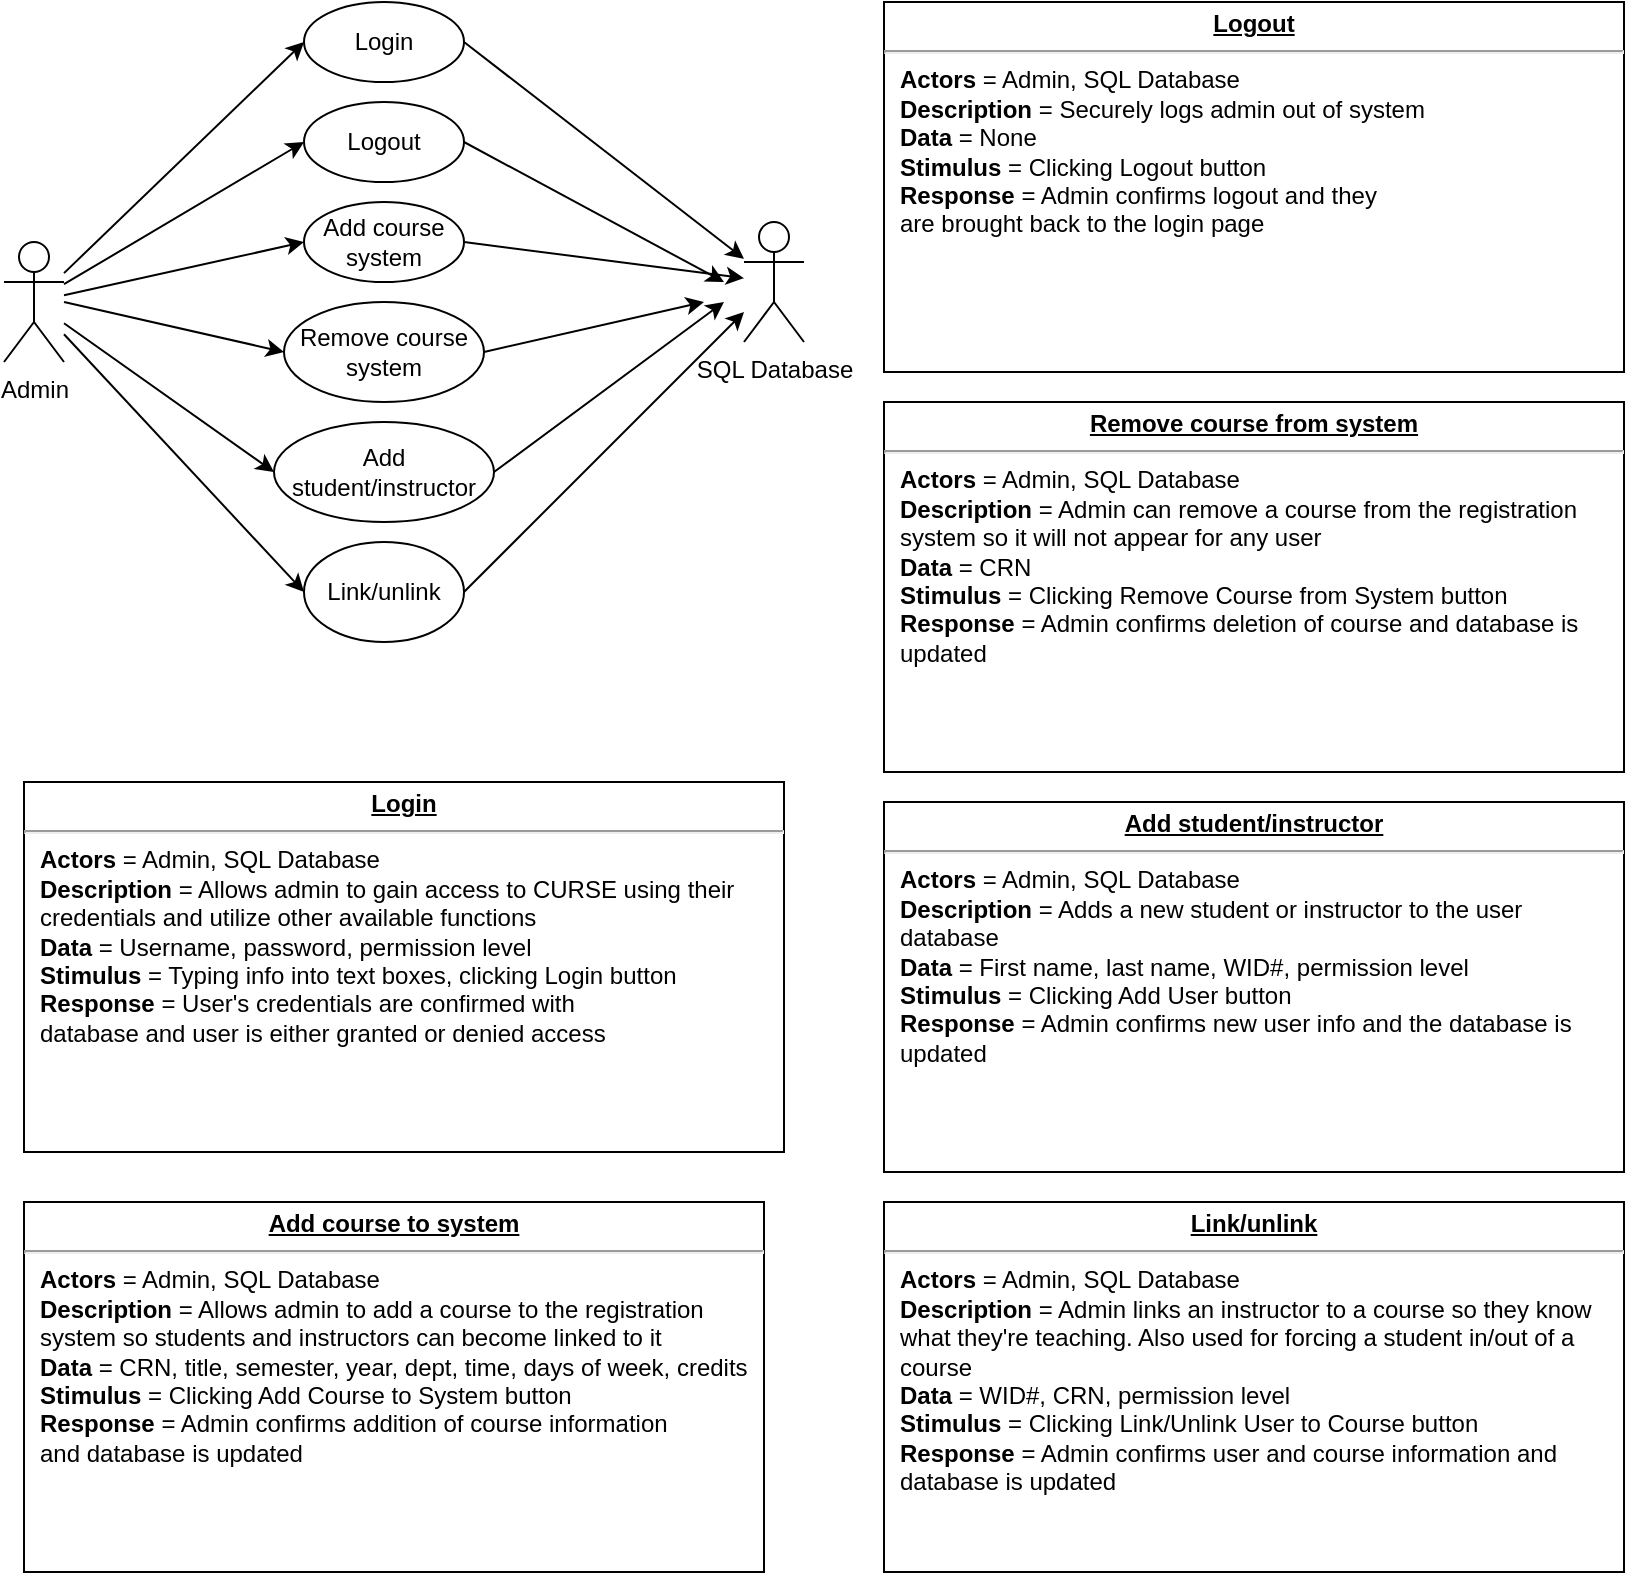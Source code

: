 <mxfile version="13.3.4" type="github">
  <diagram id="UPm1YwOWUhs9PoYvbO52" name="Page-1">
    <mxGraphModel dx="1673" dy="942" grid="1" gridSize="10" guides="1" tooltips="1" connect="1" arrows="1" fold="1" page="1" pageScale="1" pageWidth="850" pageHeight="1100" math="0" shadow="0">
      <root>
        <mxCell id="0" />
        <mxCell id="1" parent="0" />
        <mxCell id="OSFX77Gv0Drbep74xwIW-1" value="Admin" style="shape=umlActor;verticalLabelPosition=bottom;labelBackgroundColor=#ffffff;verticalAlign=top;html=1;outlineConnect=0;" parent="1" vertex="1">
          <mxGeometry x="10" y="130" width="30" height="60" as="geometry" />
        </mxCell>
        <mxCell id="OSFX77Gv0Drbep74xwIW-2" value="Login" style="ellipse;whiteSpace=wrap;html=1;" parent="1" vertex="1">
          <mxGeometry x="160" y="10" width="80" height="40" as="geometry" />
        </mxCell>
        <mxCell id="OSFX77Gv0Drbep74xwIW-3" value="" style="endArrow=classic;html=1;entryX=0;entryY=0.5;entryDx=0;entryDy=0;" parent="1" source="OSFX77Gv0Drbep74xwIW-1" target="OSFX77Gv0Drbep74xwIW-2" edge="1">
          <mxGeometry width="50" height="50" relative="1" as="geometry">
            <mxPoint x="210" y="210" as="sourcePoint" />
            <mxPoint x="260" y="160" as="targetPoint" />
          </mxGeometry>
        </mxCell>
        <mxCell id="OSFX77Gv0Drbep74xwIW-4" value="" style="endArrow=classic;html=1;entryX=0;entryY=0.5;entryDx=0;entryDy=0;" parent="1" source="OSFX77Gv0Drbep74xwIW-1" target="OSFX77Gv0Drbep74xwIW-5" edge="1">
          <mxGeometry width="50" height="50" relative="1" as="geometry">
            <mxPoint x="140" y="190" as="sourcePoint" />
            <mxPoint x="160" y="120" as="targetPoint" />
          </mxGeometry>
        </mxCell>
        <mxCell id="OSFX77Gv0Drbep74xwIW-5" value="Add course system" style="ellipse;whiteSpace=wrap;html=1;" parent="1" vertex="1">
          <mxGeometry x="160" y="110" width="80" height="40" as="geometry" />
        </mxCell>
        <mxCell id="OSFX77Gv0Drbep74xwIW-6" value="Add student/instructor" style="ellipse;whiteSpace=wrap;html=1;" parent="1" vertex="1">
          <mxGeometry x="145" y="220" width="110" height="50" as="geometry" />
        </mxCell>
        <mxCell id="OSFX77Gv0Drbep74xwIW-7" value="" style="endArrow=classic;html=1;entryX=0;entryY=0.5;entryDx=0;entryDy=0;" parent="1" source="OSFX77Gv0Drbep74xwIW-1" target="OSFX77Gv0Drbep74xwIW-6" edge="1">
          <mxGeometry width="50" height="50" relative="1" as="geometry">
            <mxPoint x="100" y="240" as="sourcePoint" />
            <mxPoint x="150" y="190" as="targetPoint" />
          </mxGeometry>
        </mxCell>
        <mxCell id="OSFX77Gv0Drbep74xwIW-8" value="Logout" style="ellipse;whiteSpace=wrap;html=1;" parent="1" vertex="1">
          <mxGeometry x="160" y="60" width="80" height="40" as="geometry" />
        </mxCell>
        <mxCell id="OSFX77Gv0Drbep74xwIW-9" value="" style="endArrow=classic;html=1;entryX=0;entryY=0.5;entryDx=0;entryDy=0;" parent="1" source="OSFX77Gv0Drbep74xwIW-1" target="OSFX77Gv0Drbep74xwIW-8" edge="1">
          <mxGeometry width="50" height="50" relative="1" as="geometry">
            <mxPoint x="90" y="130" as="sourcePoint" />
            <mxPoint x="140" y="80" as="targetPoint" />
          </mxGeometry>
        </mxCell>
        <mxCell id="OSFX77Gv0Drbep74xwIW-12" value="" style="endArrow=classic;html=1;entryX=0;entryY=0.5;entryDx=0;entryDy=0;" parent="1" source="OSFX77Gv0Drbep74xwIW-1" target="OSFX77Gv0Drbep74xwIW-25" edge="1">
          <mxGeometry width="50" height="50" relative="1" as="geometry">
            <mxPoint x="110" y="230" as="sourcePoint" />
            <mxPoint x="160" y="270" as="targetPoint" />
          </mxGeometry>
        </mxCell>
        <mxCell id="OSFX77Gv0Drbep74xwIW-14" value="SQL Database" style="shape=umlActor;verticalLabelPosition=bottom;labelBackgroundColor=#ffffff;verticalAlign=top;html=1;" parent="1" vertex="1">
          <mxGeometry x="380" y="120" width="30" height="60" as="geometry" />
        </mxCell>
        <mxCell id="OSFX77Gv0Drbep74xwIW-15" value="" style="endArrow=classic;html=1;exitX=1;exitY=0.5;exitDx=0;exitDy=0;" parent="1" source="OSFX77Gv0Drbep74xwIW-5" target="OSFX77Gv0Drbep74xwIW-14" edge="1">
          <mxGeometry width="50" height="50" relative="1" as="geometry">
            <mxPoint x="280" y="140" as="sourcePoint" />
            <mxPoint x="330" y="90" as="targetPoint" />
          </mxGeometry>
        </mxCell>
        <mxCell id="OSFX77Gv0Drbep74xwIW-16" value="" style="endArrow=classic;html=1;exitX=1;exitY=0.5;exitDx=0;exitDy=0;" parent="1" source="OSFX77Gv0Drbep74xwIW-25" target="OSFX77Gv0Drbep74xwIW-14" edge="1">
          <mxGeometry width="50" height="50" relative="1" as="geometry">
            <mxPoint x="240" y="270" as="sourcePoint" />
            <mxPoint x="380" y="270" as="targetPoint" />
          </mxGeometry>
        </mxCell>
        <mxCell id="OSFX77Gv0Drbep74xwIW-17" value="" style="endArrow=classic;html=1;exitX=1;exitY=0.5;exitDx=0;exitDy=0;" parent="1" source="OSFX77Gv0Drbep74xwIW-6" edge="1">
          <mxGeometry width="50" height="50" relative="1" as="geometry">
            <mxPoint x="260" y="200" as="sourcePoint" />
            <mxPoint x="370" y="160" as="targetPoint" />
          </mxGeometry>
        </mxCell>
        <mxCell id="OSFX77Gv0Drbep74xwIW-19" value="" style="endArrow=classic;html=1;exitX=1;exitY=0.5;exitDx=0;exitDy=0;" parent="1" source="OSFX77Gv0Drbep74xwIW-2" target="OSFX77Gv0Drbep74xwIW-14" edge="1">
          <mxGeometry width="50" height="50" relative="1" as="geometry">
            <mxPoint x="320" y="90" as="sourcePoint" />
            <mxPoint x="370" y="40" as="targetPoint" />
          </mxGeometry>
        </mxCell>
        <mxCell id="OSFX77Gv0Drbep74xwIW-20" value="" style="endArrow=classic;html=1;exitX=1;exitY=0.5;exitDx=0;exitDy=0;" parent="1" source="OSFX77Gv0Drbep74xwIW-8" edge="1">
          <mxGeometry width="50" height="50" relative="1" as="geometry">
            <mxPoint x="400" y="90" as="sourcePoint" />
            <mxPoint x="370" y="150" as="targetPoint" />
          </mxGeometry>
        </mxCell>
        <mxCell id="OSFX77Gv0Drbep74xwIW-21" value="Remove course system" style="ellipse;whiteSpace=wrap;html=1;" parent="1" vertex="1">
          <mxGeometry x="150" y="160" width="100" height="50" as="geometry" />
        </mxCell>
        <mxCell id="OSFX77Gv0Drbep74xwIW-22" value="" style="endArrow=classic;html=1;entryX=0;entryY=0.5;entryDx=0;entryDy=0;" parent="1" target="OSFX77Gv0Drbep74xwIW-21" edge="1">
          <mxGeometry width="50" height="50" relative="1" as="geometry">
            <mxPoint x="40" y="160" as="sourcePoint" />
            <mxPoint x="130" y="160" as="targetPoint" />
          </mxGeometry>
        </mxCell>
        <mxCell id="OSFX77Gv0Drbep74xwIW-23" value="" style="endArrow=classic;html=1;exitX=1;exitY=0.5;exitDx=0;exitDy=0;" parent="1" source="OSFX77Gv0Drbep74xwIW-21" edge="1">
          <mxGeometry width="50" height="50" relative="1" as="geometry">
            <mxPoint x="260" y="200" as="sourcePoint" />
            <mxPoint x="360" y="160" as="targetPoint" />
          </mxGeometry>
        </mxCell>
        <mxCell id="OSFX77Gv0Drbep74xwIW-25" value="Link/unlink" style="ellipse;whiteSpace=wrap;html=1;" parent="1" vertex="1">
          <mxGeometry x="160" y="280" width="80" height="50" as="geometry" />
        </mxCell>
        <mxCell id="OSFX77Gv0Drbep74xwIW-26" value="&lt;p style=&quot;margin: 0px ; margin-top: 4px ; text-align: center ; text-decoration: underline&quot;&gt;&lt;b&gt;Login&lt;/b&gt;&lt;br&gt;&lt;/p&gt;&lt;hr&gt;&lt;p style=&quot;margin: 0px ; margin-left: 8px&quot;&gt;&lt;b&gt;Actors &lt;/b&gt;= Admin, SQL Database&lt;br&gt;&lt;b&gt;Description &lt;/b&gt;= Allows admin to gain access to CURSE using their &lt;br&gt;credentials and utilize other available functions&lt;br&gt;&lt;/p&gt;&lt;p style=&quot;margin: 0px ; margin-left: 8px&quot;&gt;&lt;b&gt;Data &lt;/b&gt;= Username, password, permission level&lt;br&gt;&lt;/p&gt;&lt;p style=&quot;margin: 0px ; margin-left: 8px&quot;&gt;&lt;b&gt;Stimulus &lt;/b&gt;= Typing info into text boxes, clicking Login button&lt;br&gt;&lt;/p&gt;&lt;p style=&quot;margin: 0px ; margin-left: 8px&quot;&gt;&lt;b&gt;Response &lt;/b&gt;= User&#39;s credentials are confirmed with &lt;br&gt;database and user is either granted or denied access&lt;br&gt;&lt;/p&gt;" style="verticalAlign=top;align=left;overflow=fill;fontSize=12;fontFamily=Helvetica;html=1;" parent="1" vertex="1">
          <mxGeometry x="20" y="400" width="380" height="185" as="geometry" />
        </mxCell>
        <mxCell id="OSFX77Gv0Drbep74xwIW-27" value="&lt;p style=&quot;margin: 0px ; margin-top: 4px ; text-align: center ; text-decoration: underline&quot;&gt;&lt;b&gt;Logout&lt;/b&gt;&lt;br&gt;&lt;/p&gt;&lt;hr&gt;&lt;p style=&quot;margin: 0px ; margin-left: 8px&quot;&gt;&lt;b&gt;Actors &lt;/b&gt;= Admin, SQL Database&lt;br&gt;&lt;b&gt;Description &lt;/b&gt;= Securely logs admin out of system &lt;br&gt;&lt;/p&gt;&lt;p style=&quot;margin: 0px ; margin-left: 8px&quot;&gt;&lt;b&gt;Data &lt;/b&gt;= None&lt;br&gt;&lt;/p&gt;&lt;p style=&quot;margin: 0px ; margin-left: 8px&quot;&gt;&lt;b&gt;Stimulus &lt;/b&gt;= Clicking Logout button&lt;br&gt;&lt;/p&gt;&lt;p style=&quot;margin: 0px ; margin-left: 8px&quot;&gt;&lt;b&gt;Response &lt;/b&gt;= Admin confirms logout and they&lt;br&gt;are brought back to the login page&lt;/p&gt;" style="verticalAlign=top;align=left;overflow=fill;fontSize=12;fontFamily=Helvetica;html=1;" parent="1" vertex="1">
          <mxGeometry x="450" y="10" width="370" height="185" as="geometry" />
        </mxCell>
        <mxCell id="OSFX77Gv0Drbep74xwIW-28" value="&lt;p style=&quot;margin: 0px ; margin-top: 4px ; text-align: center ; text-decoration: underline&quot;&gt;&lt;b&gt;Add course to system&lt;/b&gt;&lt;br&gt;&lt;/p&gt;&lt;hr&gt;&lt;p style=&quot;margin: 0px ; margin-left: 8px&quot;&gt;&lt;b&gt;Actors &lt;/b&gt;= Admin, SQL Database&lt;br&gt;&lt;b&gt;Description &lt;/b&gt;= Allows admin to add a course to the registration&lt;br&gt;system so students and instructors can become linked to it&lt;br&gt;&lt;/p&gt;&lt;p style=&quot;margin: 0px ; margin-left: 8px&quot;&gt;&lt;b&gt;Data &lt;/b&gt;= CRN, title, semester, year, dept, time, days of week, credits&lt;br&gt;&lt;/p&gt;&lt;p style=&quot;margin: 0px ; margin-left: 8px&quot;&gt;&lt;b&gt;Stimulus &lt;/b&gt;= Clicking Add Course to System button&lt;br&gt;&lt;/p&gt;&lt;p style=&quot;margin: 0px ; margin-left: 8px&quot;&gt;&lt;b&gt;Response &lt;/b&gt;= Admin confirms addition of course information&lt;/p&gt;&lt;p style=&quot;margin: 0px ; margin-left: 8px&quot;&gt;and database is updated&lt;br&gt;&lt;/p&gt;" style="verticalAlign=top;align=left;overflow=fill;fontSize=12;fontFamily=Helvetica;html=1;" parent="1" vertex="1">
          <mxGeometry x="20" y="610" width="370" height="185" as="geometry" />
        </mxCell>
        <mxCell id="OSFX77Gv0Drbep74xwIW-29" value="&lt;p style=&quot;margin: 0px ; margin-top: 4px ; text-align: center ; text-decoration: underline&quot;&gt;&lt;b&gt;Remove course from system&lt;/b&gt;&lt;br&gt;&lt;/p&gt;&lt;hr&gt;&lt;p style=&quot;margin: 0px ; margin-left: 8px&quot;&gt;&lt;b&gt;Actors &lt;/b&gt;= Admin, SQL Database&lt;br&gt;&lt;b&gt;Description &lt;/b&gt;= Admin can remove a course from the registration &lt;br&gt;system so it will not appear for any user&lt;br&gt;&lt;/p&gt;&lt;p style=&quot;margin: 0px ; margin-left: 8px&quot;&gt;&lt;b&gt;Data &lt;/b&gt;= CRN&lt;br&gt;&lt;/p&gt;&lt;p style=&quot;margin: 0px ; margin-left: 8px&quot;&gt;&lt;b&gt;Stimulus &lt;/b&gt;= Clicking Remove Course from System button&lt;br&gt;&lt;/p&gt;&lt;p style=&quot;margin: 0px ; margin-left: 8px&quot;&gt;&lt;b&gt;Response &lt;/b&gt;= Admin confirms deletion of course and database is&lt;br&gt;updated&lt;br&gt;&lt;/p&gt;" style="verticalAlign=top;align=left;overflow=fill;fontSize=12;fontFamily=Helvetica;html=1;" parent="1" vertex="1">
          <mxGeometry x="450" y="210" width="370" height="185" as="geometry" />
        </mxCell>
        <mxCell id="OSFX77Gv0Drbep74xwIW-30" value="&lt;p style=&quot;margin: 0px ; margin-top: 4px ; text-align: center ; text-decoration: underline&quot;&gt;&lt;b&gt;Link/unlink&lt;/b&gt;&lt;br&gt;&lt;/p&gt;&lt;hr&gt;&lt;p style=&quot;margin: 0px ; margin-left: 8px&quot;&gt;&lt;b&gt;Actors &lt;/b&gt;= Admin, SQL Database&lt;br&gt;&lt;b&gt;Description &lt;/b&gt;= Admin links an instructor to a course so they know &lt;br&gt;what they&#39;re teaching. Also used for forcing a student in/out of a &lt;br&gt;course&lt;br&gt;&lt;/p&gt;&lt;p style=&quot;margin: 0px ; margin-left: 8px&quot;&gt;&lt;b&gt;Data &lt;/b&gt;= WID#, CRN, permission level&lt;br&gt;&lt;/p&gt;&lt;p style=&quot;margin: 0px ; margin-left: 8px&quot;&gt;&lt;b&gt;Stimulus &lt;/b&gt;= Clicking Link/Unlink User to Course button&lt;br&gt;&lt;/p&gt;&lt;p style=&quot;margin: 0px ; margin-left: 8px&quot;&gt;&lt;b&gt;Response &lt;/b&gt;= Admin confirms user and course information and&lt;br&gt; database is updated&lt;br&gt;&lt;/p&gt;" style="verticalAlign=top;align=left;overflow=fill;fontSize=12;fontFamily=Helvetica;html=1;" parent="1" vertex="1">
          <mxGeometry x="450" y="610" width="370" height="185" as="geometry" />
        </mxCell>
        <mxCell id="OSFX77Gv0Drbep74xwIW-31" value="&lt;p style=&quot;margin: 0px ; margin-top: 4px ; text-align: center ; text-decoration: underline&quot;&gt;&lt;b&gt;Add student/instructor&lt;/b&gt;&lt;br&gt;&lt;/p&gt;&lt;hr&gt;&lt;p style=&quot;margin: 0px ; margin-left: 8px&quot;&gt;&lt;b&gt;Actors &lt;/b&gt;= Admin, SQL Database&lt;br&gt;&lt;b&gt;Description &lt;/b&gt;= Adds a new student or instructor to the user &lt;br&gt;database &lt;br&gt;&lt;/p&gt;&lt;p style=&quot;margin: 0px ; margin-left: 8px&quot;&gt;&lt;b&gt;Data &lt;/b&gt;= First name, last name, WID#, permission level&lt;/p&gt;&lt;p style=&quot;margin: 0px ; margin-left: 8px&quot;&gt;&lt;b&gt;Stimulus &lt;/b&gt;= Clicking Add User button&lt;br&gt;&lt;/p&gt;&lt;p style=&quot;margin: 0px ; margin-left: 8px&quot;&gt;&lt;b&gt;Response &lt;/b&gt;= Admin confirms new user info and the database is&lt;br&gt;updated&lt;/p&gt;" style="verticalAlign=top;align=left;overflow=fill;fontSize=12;fontFamily=Helvetica;html=1;" parent="1" vertex="1">
          <mxGeometry x="450" y="410" width="370" height="185" as="geometry" />
        </mxCell>
      </root>
    </mxGraphModel>
  </diagram>
</mxfile>
